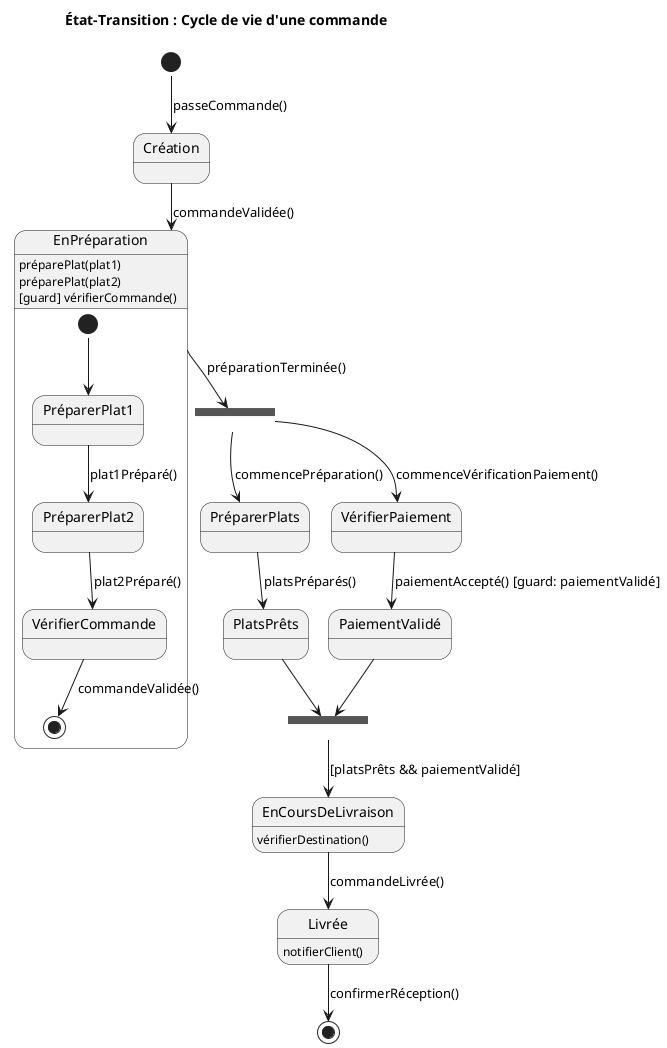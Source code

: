@startuml
!pragma layout smetana
skinparam linestyle ortho

title État-Transition : Cycle de vie d'une commande

[*] --> Création : passeCommande()
Création --> EnPréparation : commandeValidée()

state EnPréparation {
  [*] --> PréparerPlat1
  PréparerPlat1 --> PréparerPlat2 : plat1Préparé()
  PréparerPlat2 --> VérifierCommande : plat2Préparé()
  VérifierCommande --> [*] : commandeValidée()
}

state fork_state <<fork>>
EnPréparation --> fork_state : préparationTerminée()

fork_state --> PréparerPlats : commencePréparation()
fork_state --> VérifierPaiement : commenceVérificationPaiement()

PréparerPlats --> PlatsPrêts : platsPréparés()
VérifierPaiement --> PaiementValidé : paiementAccepté() [guard: paiementValidé]

state join_state <<join>>
PlatsPrêts --> join_state
PaiementValidé --> join_state

join_state --> EnCoursDeLivraison : [platsPrêts && paiementValidé]
EnCoursDeLivraison --> Livrée : commandeLivrée()
Livrée --> [*] : confirmerRéception()

EnPréparation : préparePlat(plat1)
EnPréparation : préparePlat(plat2)
EnPréparation : [guard] vérifierCommande()
EnCoursDeLivraison : vérifierDestination()
Livrée : notifierClient()
@enduml
